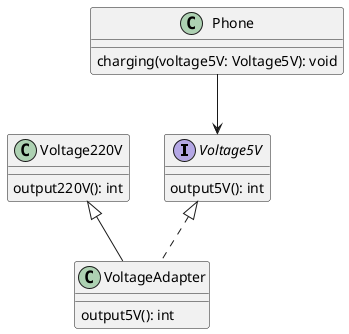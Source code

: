 @startuml
'https://plantuml.com/class-diagram

interface Voltage5V{
    output5V(): int
}
class Voltage220V{
    output220V(): int
}
class VoltageAdapter{
    output5V(): int
}
class Phone{
    charging(voltage5V: Voltage5V): void
}

Voltage5V <|.. VoltageAdapter
Voltage220V <|-- VoltageAdapter
Phone --> Voltage5V


@enduml